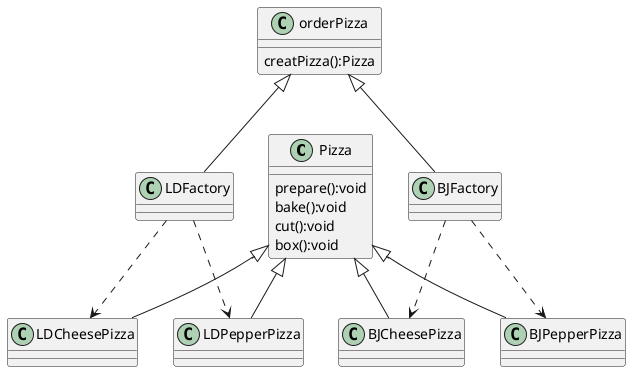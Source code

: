 @startuml
class Pizza{
prepare():void
bake():void
cut():void
box():void
}

class BJCheesePizza
class BJPepperPizza
class LDCheesePizza
class LDPepperPizza

class BJFactory
class LDFactory

class orderPizza{
creatPizza():Pizza
}

Pizza <|-- BJCheesePizza
Pizza <|-- BJPepperPizza
Pizza <|-- LDCheesePizza
Pizza <|-- LDPepperPizza

BJFactory ..> BJPepperPizza
BJFactory ..> BJCheesePizza
LDFactory ..> LDPepperPizza
LDFactory ..> LDCheesePizza
orderPizza <|-- BJFactory
orderPizza <|-- LDFactory

@enduml